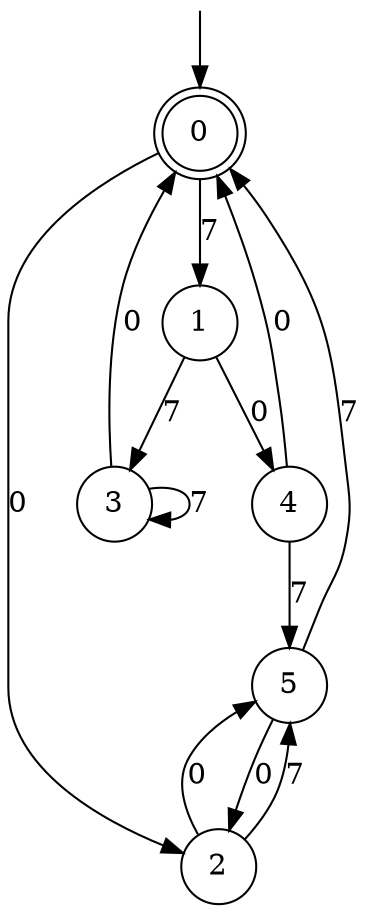 digraph g {

	s0 [shape="doublecircle" label="0"];
	s1 [shape="circle" label="1"];
	s2 [shape="circle" label="2"];
	s3 [shape="circle" label="3"];
	s4 [shape="circle" label="4"];
	s5 [shape="circle" label="5"];
	s0 -> s1 [label="7"];
	s0 -> s2 [label="0"];
	s1 -> s3 [label="7"];
	s1 -> s4 [label="0"];
	s2 -> s5 [label="7"];
	s2 -> s5 [label="0"];
	s3 -> s3 [label="7"];
	s3 -> s0 [label="0"];
	s4 -> s5 [label="7"];
	s4 -> s0 [label="0"];
	s5 -> s0 [label="7"];
	s5 -> s2 [label="0"];

__start0 [label="" shape="none" width="0" height="0"];
__start0 -> s0;

}
